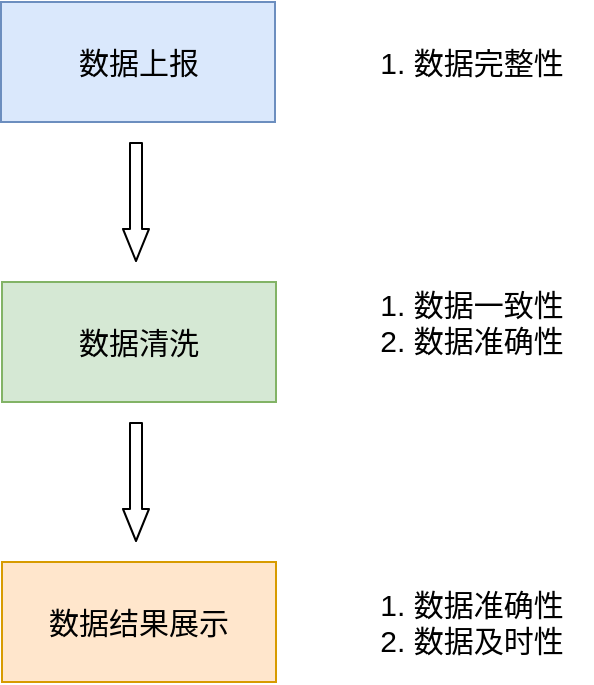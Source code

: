 <mxfile version="10.5.8" type="device"><diagram id="n9q7lVzBWUItHX6I0kxZ" name="第 1 页"><mxGraphModel dx="1158" dy="877" grid="1" gridSize="10" guides="1" tooltips="1" connect="1" arrows="1" fold="1" page="1" pageScale="1" pageWidth="827" pageHeight="1169" math="0" shadow="0"><root><mxCell id="0"/><mxCell id="1" parent="0"/><mxCell id="fLCyWNnrFj-aAT22caQt-8" value="数据上报" style="rounded=0;whiteSpace=wrap;html=1;fontSize=15;fillColor=#dae8fc;strokeColor=#6c8ebf;" vertex="1" parent="1"><mxGeometry x="344.5" y="340" width="137" height="60" as="geometry"/></mxCell><mxCell id="fLCyWNnrFj-aAT22caQt-9" value="数据清洗" style="rounded=0;whiteSpace=wrap;html=1;fontSize=15;fillColor=#d5e8d4;strokeColor=#82b366;" vertex="1" parent="1"><mxGeometry x="345" y="480" width="137" height="60" as="geometry"/></mxCell><mxCell id="fLCyWNnrFj-aAT22caQt-10" value="数据结果展示" style="rounded=0;whiteSpace=wrap;html=1;fontSize=15;fillColor=#ffe6cc;strokeColor=#d79b00;" vertex="1" parent="1"><mxGeometry x="345" y="620" width="137" height="60" as="geometry"/></mxCell><mxCell id="fLCyWNnrFj-aAT22caQt-12" value="" style="shape=flexArrow;endArrow=classic;html=1;width=6;endSize=5;endWidth=6;" edge="1" parent="1"><mxGeometry width="50" height="50" relative="1" as="geometry"><mxPoint x="412" y="410" as="sourcePoint"/><mxPoint x="412" y="470" as="targetPoint"/></mxGeometry></mxCell><mxCell id="fLCyWNnrFj-aAT22caQt-13" value="" style="shape=flexArrow;endArrow=classic;html=1;width=6;endSize=5;endWidth=6;" edge="1" parent="1"><mxGeometry width="50" height="50" relative="1" as="geometry"><mxPoint x="412" y="550" as="sourcePoint"/><mxPoint x="412" y="610" as="targetPoint"/></mxGeometry></mxCell><mxCell id="fLCyWNnrFj-aAT22caQt-14" value="1. 数据完整性" style="text;html=1;strokeColor=none;fillColor=none;align=center;verticalAlign=middle;whiteSpace=wrap;rounded=0;fontSize=15;" vertex="1" parent="1"><mxGeometry x="520" y="360" width="120" height="20" as="geometry"/></mxCell><mxCell id="fLCyWNnrFj-aAT22caQt-15" value="1. 数据准确性&lt;br&gt;2. 数据及时性&lt;br&gt;" style="text;html=1;strokeColor=none;fillColor=none;align=center;verticalAlign=middle;whiteSpace=wrap;rounded=0;fontSize=15;" vertex="1" parent="1"><mxGeometry x="520" y="640" width="120" height="20" as="geometry"/></mxCell><mxCell id="fLCyWNnrFj-aAT22caQt-17" value="1. 数据一致性&lt;br&gt;2. 数据准确性&lt;br&gt;" style="text;html=1;strokeColor=none;fillColor=none;align=center;verticalAlign=middle;whiteSpace=wrap;rounded=0;fontSize=15;" vertex="1" parent="1"><mxGeometry x="520" y="490" width="120" height="20" as="geometry"/></mxCell></root></mxGraphModel></diagram></mxfile>